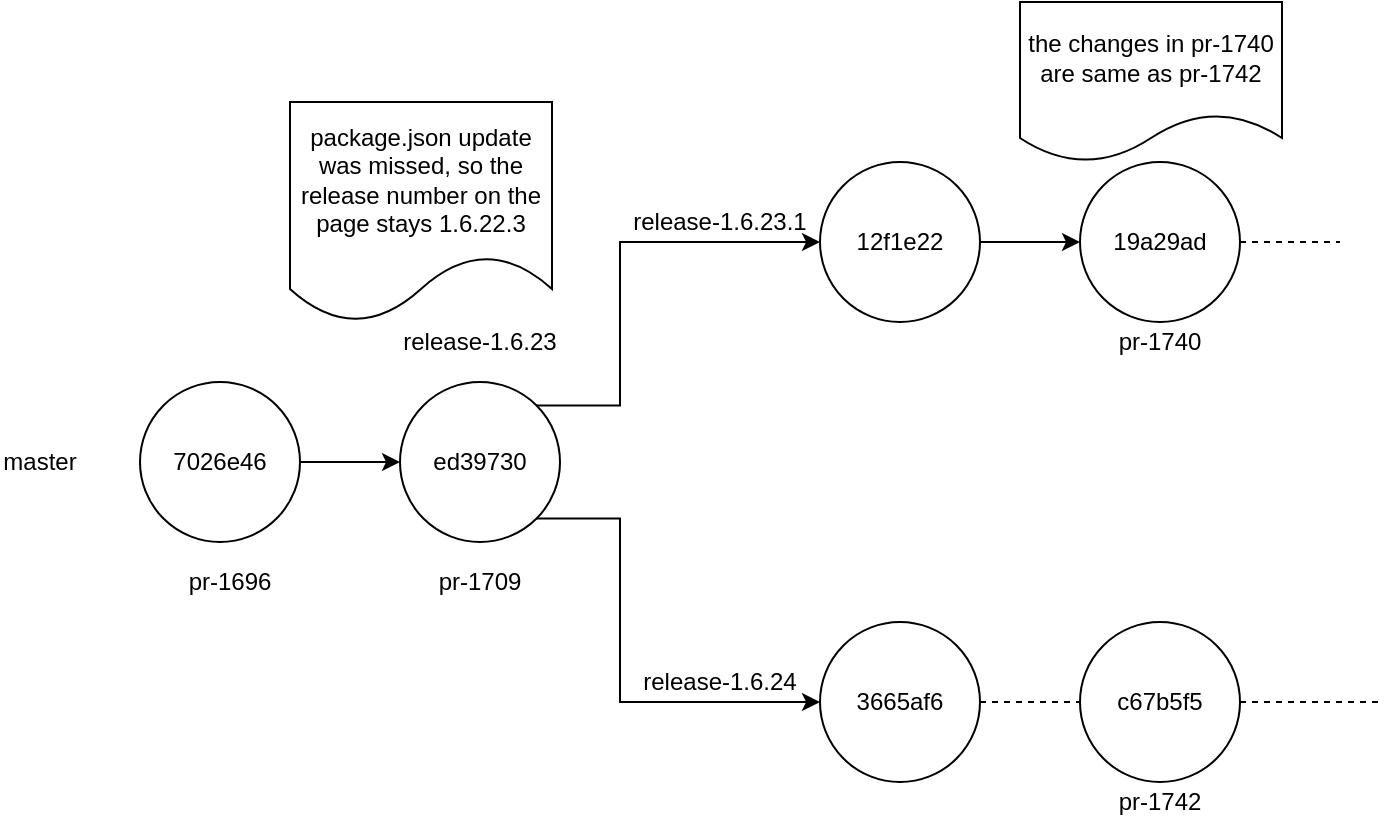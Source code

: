 <mxfile version="14.6.1" type="device"><diagram id="LU24Kr6hN9gGyUAq_PZh" name="Page-1"><mxGraphModel dx="814" dy="465" grid="1" gridSize="10" guides="1" tooltips="1" connect="1" arrows="1" fold="1" page="1" pageScale="1" pageWidth="850" pageHeight="1100" math="0" shadow="0"><root><mxCell id="0"/><mxCell id="1" parent="0"/><mxCell id="PGW3SJRh4-wxWlSl_IG4-6" style="edgeStyle=orthogonalEdgeStyle;rounded=0;orthogonalLoop=1;jettySize=auto;html=1;exitX=1;exitY=0.5;exitDx=0;exitDy=0;entryX=0;entryY=0.5;entryDx=0;entryDy=0;" parent="1" source="PGW3SJRh4-wxWlSl_IG4-1" target="PGW3SJRh4-wxWlSl_IG4-3" edge="1"><mxGeometry relative="1" as="geometry"/></mxCell><mxCell id="PGW3SJRh4-wxWlSl_IG4-1" value="7026e46" style="ellipse;whiteSpace=wrap;html=1;aspect=fixed;" parent="1" vertex="1"><mxGeometry x="380" y="200" width="80" height="80" as="geometry"/></mxCell><mxCell id="PGW3SJRh4-wxWlSl_IG4-2" value="master" style="text;html=1;strokeColor=none;fillColor=none;align=center;verticalAlign=middle;whiteSpace=wrap;rounded=0;" parent="1" vertex="1"><mxGeometry x="310" y="230" width="40" height="20" as="geometry"/></mxCell><mxCell id="PGW3SJRh4-wxWlSl_IG4-11" style="edgeStyle=orthogonalEdgeStyle;rounded=0;orthogonalLoop=1;jettySize=auto;html=1;exitX=1;exitY=1;exitDx=0;exitDy=0;entryX=0;entryY=0.5;entryDx=0;entryDy=0;" parent="1" source="PGW3SJRh4-wxWlSl_IG4-3" target="PGW3SJRh4-wxWlSl_IG4-10" edge="1"><mxGeometry relative="1" as="geometry"><Array as="points"><mxPoint x="620" y="268"/><mxPoint x="620" y="360"/></Array></mxGeometry></mxCell><mxCell id="PGW3SJRh4-wxWlSl_IG4-15" style="edgeStyle=orthogonalEdgeStyle;rounded=0;orthogonalLoop=1;jettySize=auto;html=1;exitX=1;exitY=0;exitDx=0;exitDy=0;entryX=0;entryY=0.5;entryDx=0;entryDy=0;" parent="1" source="PGW3SJRh4-wxWlSl_IG4-3" target="PGW3SJRh4-wxWlSl_IG4-13" edge="1"><mxGeometry relative="1" as="geometry"><Array as="points"><mxPoint x="620" y="212"/><mxPoint x="620" y="130"/></Array></mxGeometry></mxCell><mxCell id="PGW3SJRh4-wxWlSl_IG4-3" value="ed39730" style="ellipse;whiteSpace=wrap;html=1;aspect=fixed;" parent="1" vertex="1"><mxGeometry x="510" y="200" width="80" height="80" as="geometry"/></mxCell><mxCell id="PGW3SJRh4-wxWlSl_IG4-4" value="pr-1696" style="text;html=1;strokeColor=none;fillColor=none;align=center;verticalAlign=middle;whiteSpace=wrap;rounded=0;" parent="1" vertex="1"><mxGeometry x="395" y="290" width="60" height="20" as="geometry"/></mxCell><mxCell id="PGW3SJRh4-wxWlSl_IG4-5" value="pr-1709" style="text;html=1;strokeColor=none;fillColor=none;align=center;verticalAlign=middle;whiteSpace=wrap;rounded=0;" parent="1" vertex="1"><mxGeometry x="520" y="290" width="60" height="20" as="geometry"/></mxCell><mxCell id="PGW3SJRh4-wxWlSl_IG4-7" value="release-1.6.23" style="text;html=1;strokeColor=none;fillColor=none;align=center;verticalAlign=middle;whiteSpace=wrap;rounded=0;" parent="1" vertex="1"><mxGeometry x="505" y="170" width="90" height="20" as="geometry"/></mxCell><mxCell id="PGW3SJRh4-wxWlSl_IG4-9" value="package.json update was missed, so the release number on the page stays 1.6.22.3" style="shape=document;whiteSpace=wrap;html=1;boundedLbl=1;" parent="1" vertex="1"><mxGeometry x="455" y="60" width="131" height="110" as="geometry"/></mxCell><mxCell id="PGW3SJRh4-wxWlSl_IG4-10" value="3665af6" style="ellipse;whiteSpace=wrap;html=1;aspect=fixed;" parent="1" vertex="1"><mxGeometry x="720" y="320" width="80" height="80" as="geometry"/></mxCell><mxCell id="PGW3SJRh4-wxWlSl_IG4-12" value="release-1.6.24" style="text;html=1;strokeColor=none;fillColor=none;align=center;verticalAlign=middle;whiteSpace=wrap;rounded=0;" parent="1" vertex="1"><mxGeometry x="620" y="340" width="100" height="20" as="geometry"/></mxCell><mxCell id="PGW3SJRh4-wxWlSl_IG4-19" style="edgeStyle=orthogonalEdgeStyle;rounded=0;orthogonalLoop=1;jettySize=auto;html=1;" parent="1" source="PGW3SJRh4-wxWlSl_IG4-13" target="PGW3SJRh4-wxWlSl_IG4-17" edge="1"><mxGeometry relative="1" as="geometry"/></mxCell><mxCell id="PGW3SJRh4-wxWlSl_IG4-13" value="12f1e22" style="ellipse;whiteSpace=wrap;html=1;aspect=fixed;" parent="1" vertex="1"><mxGeometry x="720" y="90" width="80" height="80" as="geometry"/></mxCell><mxCell id="PGW3SJRh4-wxWlSl_IG4-14" value="release-1.6.23.1" style="text;html=1;strokeColor=none;fillColor=none;align=center;verticalAlign=middle;whiteSpace=wrap;rounded=0;" parent="1" vertex="1"><mxGeometry x="620" y="110" width="100" height="20" as="geometry"/></mxCell><mxCell id="PGW3SJRh4-wxWlSl_IG4-17" value="19a29ad" style="ellipse;whiteSpace=wrap;html=1;aspect=fixed;" parent="1" vertex="1"><mxGeometry x="850" y="90" width="80" height="80" as="geometry"/></mxCell><mxCell id="PGW3SJRh4-wxWlSl_IG4-18" value="pr-1740" style="text;html=1;strokeColor=none;fillColor=none;align=center;verticalAlign=middle;whiteSpace=wrap;rounded=0;" parent="1" vertex="1"><mxGeometry x="840" y="170" width="100" height="20" as="geometry"/></mxCell><mxCell id="PGW3SJRh4-wxWlSl_IG4-20" value="" style="endArrow=none;dashed=1;html=1;exitX=1;exitY=0.5;exitDx=0;exitDy=0;" parent="1" source="PGW3SJRh4-wxWlSl_IG4-17" edge="1"><mxGeometry width="50" height="50" relative="1" as="geometry"><mxPoint x="1190" y="160" as="sourcePoint"/><mxPoint x="980" y="130" as="targetPoint"/></mxGeometry></mxCell><mxCell id="PGW3SJRh4-wxWlSl_IG4-21" value="" style="endArrow=none;dashed=1;html=1;exitX=1;exitY=0.5;exitDx=0;exitDy=0;entryX=0;entryY=0.5;entryDx=0;entryDy=0;" parent="1" source="PGW3SJRh4-wxWlSl_IG4-10" edge="1" target="nDaIOxKxWdqQSIKzA0ZZ-1"><mxGeometry width="50" height="50" relative="1" as="geometry"><mxPoint x="810" y="210" as="sourcePoint"/><mxPoint x="840" y="360" as="targetPoint"/></mxGeometry></mxCell><mxCell id="PGW3SJRh4-wxWlSl_IG4-23" value="the changes in pr-1740 are same as pr-1742" style="shape=document;whiteSpace=wrap;html=1;boundedLbl=1;" parent="1" vertex="1"><mxGeometry x="820" y="10" width="131" height="80" as="geometry"/></mxCell><mxCell id="nDaIOxKxWdqQSIKzA0ZZ-1" value="c67b5f5" style="ellipse;whiteSpace=wrap;html=1;aspect=fixed;" vertex="1" parent="1"><mxGeometry x="850" y="320" width="80" height="80" as="geometry"/></mxCell><mxCell id="nDaIOxKxWdqQSIKzA0ZZ-2" value="pr-1742" style="text;html=1;strokeColor=none;fillColor=none;align=center;verticalAlign=middle;whiteSpace=wrap;rounded=0;" vertex="1" parent="1"><mxGeometry x="840" y="400" width="100" height="20" as="geometry"/></mxCell><mxCell id="nDaIOxKxWdqQSIKzA0ZZ-3" value="" style="endArrow=none;dashed=1;html=1;" edge="1" parent="1"><mxGeometry width="50" height="50" relative="1" as="geometry"><mxPoint x="930" y="360" as="sourcePoint"/><mxPoint x="1000" y="360" as="targetPoint"/></mxGeometry></mxCell></root></mxGraphModel></diagram></mxfile>
